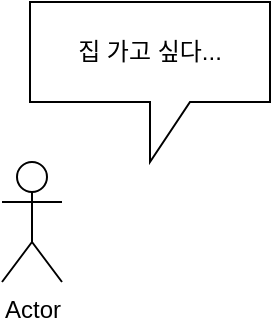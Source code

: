 <mxfile version="24.2.2" type="github">
  <diagram name="페이지-1" id="pBuifLQtF7rdROxbTCVa">
    <mxGraphModel dx="1224" dy="680" grid="1" gridSize="10" guides="1" tooltips="1" connect="1" arrows="1" fold="1" page="1" pageScale="1" pageWidth="827" pageHeight="1169" math="0" shadow="0">
      <root>
        <mxCell id="0" />
        <mxCell id="1" parent="0" />
        <mxCell id="6CEw_GWxifUlUUtiViGe-1" value="Actor" style="shape=umlActor;verticalLabelPosition=bottom;verticalAlign=top;html=1;outlineConnect=0;" vertex="1" parent="1">
          <mxGeometry x="400" y="320" width="30" height="60" as="geometry" />
        </mxCell>
        <mxCell id="6CEw_GWxifUlUUtiViGe-2" value="집 가고 싶다..." style="shape=callout;whiteSpace=wrap;html=1;perimeter=calloutPerimeter;" vertex="1" parent="1">
          <mxGeometry x="414" y="240" width="120" height="80" as="geometry" />
        </mxCell>
      </root>
    </mxGraphModel>
  </diagram>
</mxfile>
